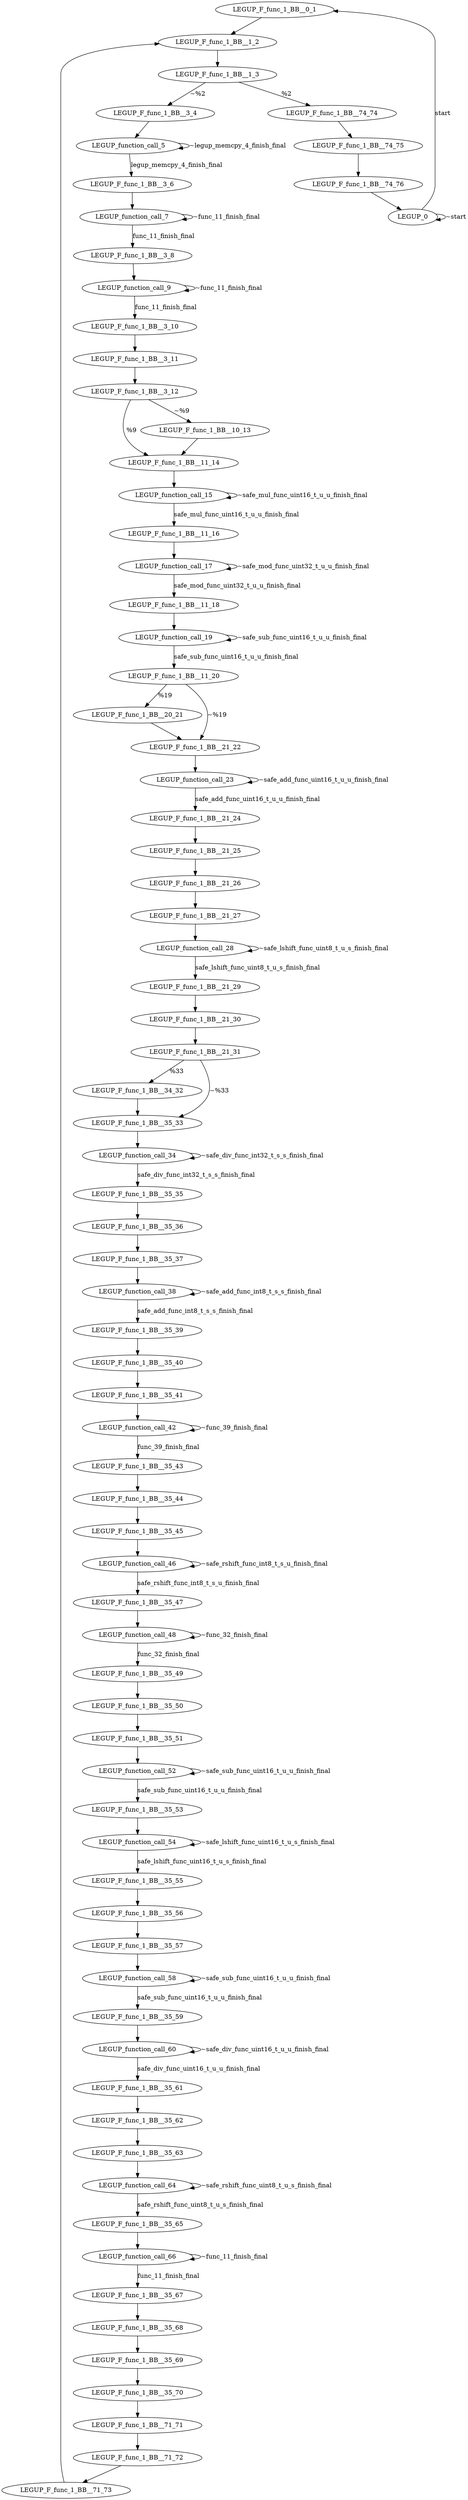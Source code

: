 digraph {
Node0x341ab10[label="LEGUP_F_func_1_BB__0_1"];
Node0x341a940[label="LEGUP_0"];
Node0x341a940 -> Node0x341ab10[label="start"];
Node0x341a940 -> Node0x341a940[label="~start"];
Node0x341ac90[label="LEGUP_F_func_1_BB__1_2"];
Node0x341ab10 -> Node0x341ac90;
Node0x3417b90[label="LEGUP_F_func_1_BB__1_3"];
Node0x341ac90 -> Node0x3417b90;
Node0x3416e90[label="LEGUP_F_func_1_BB__74_74"];
Node0x3417b90 -> Node0x3416e90[label="%2"];
Node0x341ae10[label="LEGUP_F_func_1_BB__3_4"];
Node0x3417b90 -> Node0x341ae10[label="~%2"];
Node0x3861120[label="LEGUP_function_call_5"];
Node0x341ae10 -> Node0x3861120;
Node0x3417ea0[label="LEGUP_F_func_1_BB__3_6"];
Node0x3861120 -> Node0x3417ea0[label="legup_memcpy_4_finish_final"];
Node0x3861120 -> Node0x3861120[label="~legup_memcpy_4_finish_final"];
Node0x3867f10[label="LEGUP_function_call_7"];
Node0x3417ea0 -> Node0x3867f10;
Node0x3417f70[label="LEGUP_F_func_1_BB__3_8"];
Node0x3867f10 -> Node0x3417f70[label="func_11_finish_final"];
Node0x3867f10 -> Node0x3867f10[label="~func_11_finish_final"];
Node0x386e470[label="LEGUP_function_call_9"];
Node0x3417f70 -> Node0x386e470;
Node0x3418040[label="LEGUP_F_func_1_BB__3_10"];
Node0x386e470 -> Node0x3418040[label="func_11_finish_final"];
Node0x386e470 -> Node0x386e470[label="~func_11_finish_final"];
Node0x3418110[label="LEGUP_F_func_1_BB__3_11"];
Node0x3418040 -> Node0x3418110;
Node0x34181e0[label="LEGUP_F_func_1_BB__3_12"];
Node0x3418110 -> Node0x34181e0;
Node0x341b110[label="LEGUP_F_func_1_BB__11_14"];
Node0x34181e0 -> Node0x341b110[label="%9"];
Node0x341af90[label="LEGUP_F_func_1_BB__10_13"];
Node0x34181e0 -> Node0x341af90[label="~%9"];
Node0x341af90 -> Node0x341b110;
Node0x3872d50[label="LEGUP_function_call_15"];
Node0x341b110 -> Node0x3872d50;
Node0x3418650[label="LEGUP_F_func_1_BB__11_16"];
Node0x3872d50 -> Node0x3418650[label="safe_mul_func_uint16_t_u_u_finish_final"];
Node0x3872d50 -> Node0x3872d50[label="~safe_mul_func_uint16_t_u_u_finish_final"];
Node0x3879560[label="LEGUP_function_call_17"];
Node0x3418650 -> Node0x3879560;
Node0x3418720[label="LEGUP_F_func_1_BB__11_18"];
Node0x3879560 -> Node0x3418720[label="safe_mod_func_uint32_t_u_u_finish_final"];
Node0x3879560 -> Node0x3879560[label="~safe_mod_func_uint32_t_u_u_finish_final"];
Node0x386f960[label="LEGUP_function_call_19"];
Node0x3418720 -> Node0x386f960;
Node0x34187f0[label="LEGUP_F_func_1_BB__11_20"];
Node0x386f960 -> Node0x34187f0[label="safe_sub_func_uint16_t_u_u_finish_final"];
Node0x386f960 -> Node0x386f960[label="~safe_sub_func_uint16_t_u_u_finish_final"];
Node0x341b290[label="LEGUP_F_func_1_BB__20_21"];
Node0x34187f0 -> Node0x341b290[label="%19"];
Node0x3416890[label="LEGUP_F_func_1_BB__21_22"];
Node0x34187f0 -> Node0x3416890[label="~%19"];
Node0x341b290 -> Node0x3416890;
Node0x38876c0[label="LEGUP_function_call_23"];
Node0x3416890 -> Node0x38876c0;
Node0x3418ad0[label="LEGUP_F_func_1_BB__21_24"];
Node0x38876c0 -> Node0x3418ad0[label="safe_add_func_uint16_t_u_u_finish_final"];
Node0x38876c0 -> Node0x38876c0[label="~safe_add_func_uint16_t_u_u_finish_final"];
Node0x3418ba0[label="LEGUP_F_func_1_BB__21_25"];
Node0x3418ad0 -> Node0x3418ba0;
Node0x3418c70[label="LEGUP_F_func_1_BB__21_26"];
Node0x3418ba0 -> Node0x3418c70;
Node0x3418d40[label="LEGUP_F_func_1_BB__21_27"];
Node0x3418c70 -> Node0x3418d40;
Node0x388e0b0[label="LEGUP_function_call_28"];
Node0x3418d40 -> Node0x388e0b0;
Node0x3418e10[label="LEGUP_F_func_1_BB__21_29"];
Node0x388e0b0 -> Node0x3418e10[label="safe_lshift_func_uint8_t_u_s_finish_final"];
Node0x388e0b0 -> Node0x388e0b0[label="~safe_lshift_func_uint8_t_u_s_finish_final"];
Node0x3418ee0[label="LEGUP_F_func_1_BB__21_30"];
Node0x3418e10 -> Node0x3418ee0;
Node0x3418fe0[label="LEGUP_F_func_1_BB__21_31"];
Node0x3418ee0 -> Node0x3418fe0;
Node0x3416a10[label="LEGUP_F_func_1_BB__34_32"];
Node0x3418fe0 -> Node0x3416a10[label="%33"];
Node0x3416b90[label="LEGUP_F_func_1_BB__35_33"];
Node0x3418fe0 -> Node0x3416b90[label="~%33"];
Node0x3416a10 -> Node0x3416b90;
Node0x3895700[label="LEGUP_function_call_34"];
Node0x3416b90 -> Node0x3895700;
Node0x3419470[label="LEGUP_F_func_1_BB__35_35"];
Node0x3895700 -> Node0x3419470[label="safe_div_func_int32_t_s_s_finish_final"];
Node0x3895700 -> Node0x3895700[label="~safe_div_func_int32_t_s_s_finish_final"];
Node0x3419540[label="LEGUP_F_func_1_BB__35_36"];
Node0x3419470 -> Node0x3419540;
Node0x3419610[label="LEGUP_F_func_1_BB__35_37"];
Node0x3419540 -> Node0x3419610;
Node0x389d2f0[label="LEGUP_function_call_38"];
Node0x3419610 -> Node0x389d2f0;
Node0x34196e0[label="LEGUP_F_func_1_BB__35_39"];
Node0x389d2f0 -> Node0x34196e0[label="safe_add_func_int8_t_s_s_finish_final"];
Node0x389d2f0 -> Node0x389d2f0[label="~safe_add_func_int8_t_s_s_finish_final"];
Node0x34197b0[label="LEGUP_F_func_1_BB__35_40"];
Node0x34196e0 -> Node0x34197b0;
Node0x3419880[label="LEGUP_F_func_1_BB__35_41"];
Node0x34197b0 -> Node0x3419880;
Node0x38a3ee0[label="LEGUP_function_call_42"];
Node0x3419880 -> Node0x38a3ee0;
Node0x3419980[label="LEGUP_F_func_1_BB__35_43"];
Node0x38a3ee0 -> Node0x3419980[label="func_39_finish_final"];
Node0x38a3ee0 -> Node0x38a3ee0[label="~func_39_finish_final"];
Node0x3419a80[label="LEGUP_F_func_1_BB__35_44"];
Node0x3419980 -> Node0x3419a80;
Node0x3419b80[label="LEGUP_F_func_1_BB__35_45"];
Node0x3419a80 -> Node0x3419b80;
Node0x38aa7d0[label="LEGUP_function_call_46"];
Node0x3419b80 -> Node0x38aa7d0;
Node0x3419c80[label="LEGUP_F_func_1_BB__35_47"];
Node0x38aa7d0 -> Node0x3419c80[label="safe_rshift_func_int8_t_s_u_finish_final"];
Node0x38aa7d0 -> Node0x38aa7d0[label="~safe_rshift_func_int8_t_s_u_finish_final"];
Node0x38b11f0[label="LEGUP_function_call_48"];
Node0x3419c80 -> Node0x38b11f0;
Node0x3419d80[label="LEGUP_F_func_1_BB__35_49"];
Node0x38b11f0 -> Node0x3419d80[label="func_32_finish_final"];
Node0x38b11f0 -> Node0x38b11f0[label="~func_32_finish_final"];
Node0x3419e80[label="LEGUP_F_func_1_BB__35_50"];
Node0x3419d80 -> Node0x3419e80;
Node0x3419f80[label="LEGUP_F_func_1_BB__35_51"];
Node0x3419e80 -> Node0x3419f80;
Node0x38b80e0[label="LEGUP_function_call_52"];
Node0x3419f80 -> Node0x38b80e0;
Node0x341a080[label="LEGUP_F_func_1_BB__35_53"];
Node0x38b80e0 -> Node0x341a080[label="safe_sub_func_uint16_t_u_u_finish_final"];
Node0x38b80e0 -> Node0x38b80e0[label="~safe_sub_func_uint16_t_u_u_finish_final"];
Node0x38bc8a0[label="LEGUP_function_call_54"];
Node0x341a080 -> Node0x38bc8a0;
Node0x341a180[label="LEGUP_F_func_1_BB__35_55"];
Node0x38bc8a0 -> Node0x341a180[label="safe_lshift_func_uint16_t_u_s_finish_final"];
Node0x38bc8a0 -> Node0x38bc8a0[label="~safe_lshift_func_uint16_t_u_s_finish_final"];
Node0x341a280[label="LEGUP_F_func_1_BB__35_56"];
Node0x341a180 -> Node0x341a280;
Node0x341a380[label="LEGUP_F_func_1_BB__35_57"];
Node0x341a280 -> Node0x341a380;
Node0x38c3590[label="LEGUP_function_call_58"];
Node0x341a380 -> Node0x38c3590;
Node0x3428e90[label="LEGUP_F_func_1_BB__35_59"];
Node0x38c3590 -> Node0x3428e90[label="safe_sub_func_uint16_t_u_u_finish_final"];
Node0x38c3590 -> Node0x38c3590[label="~safe_sub_func_uint16_t_u_u_finish_final"];
Node0x38c7c70[label="LEGUP_function_call_60"];
Node0x3428e90 -> Node0x38c7c70;
Node0x3428fd0[label="LEGUP_F_func_1_BB__35_61"];
Node0x38c7c70 -> Node0x3428fd0[label="safe_div_func_uint16_t_u_u_finish_final"];
Node0x38c7c70 -> Node0x38c7c70[label="~safe_div_func_uint16_t_u_u_finish_final"];
Node0x3429110[label="LEGUP_F_func_1_BB__35_62"];
Node0x3428fd0 -> Node0x3429110;
Node0x3429250[label="LEGUP_F_func_1_BB__35_63"];
Node0x3429110 -> Node0x3429250;
Node0x38d0700[label="LEGUP_function_call_64"];
Node0x3429250 -> Node0x38d0700;
Node0x3429390[label="LEGUP_F_func_1_BB__35_65"];
Node0x38d0700 -> Node0x3429390[label="safe_rshift_func_uint8_t_u_s_finish_final"];
Node0x38d0700 -> Node0x38d0700[label="~safe_rshift_func_uint8_t_u_s_finish_final"];
Node0x38d72e0[label="LEGUP_function_call_66"];
Node0x3429390 -> Node0x38d72e0;
Node0x34294d0[label="LEGUP_F_func_1_BB__35_67"];
Node0x38d72e0 -> Node0x34294d0[label="func_11_finish_final"];
Node0x38d72e0 -> Node0x38d72e0[label="~func_11_finish_final"];
Node0x3429610[label="LEGUP_F_func_1_BB__35_68"];
Node0x34294d0 -> Node0x3429610;
Node0x3429750[label="LEGUP_F_func_1_BB__35_69"];
Node0x3429610 -> Node0x3429750;
Node0x3429890[label="LEGUP_F_func_1_BB__35_70"];
Node0x3429750 -> Node0x3429890;
Node0x3416d10[label="LEGUP_F_func_1_BB__71_71"];
Node0x3429890 -> Node0x3416d10;
Node0x3417680[label="LEGUP_F_func_1_BB__71_72"];
Node0x3416d10 -> Node0x3417680;
Node0x3417750[label="LEGUP_F_func_1_BB__71_73"];
Node0x3417680 -> Node0x3417750;
Node0x3417750 -> Node0x341ac90;
Node0x342aba0[label="LEGUP_F_func_1_BB__74_75"];
Node0x3416e90 -> Node0x342aba0;
Node0x342ac70[label="LEGUP_F_func_1_BB__74_76"];
Node0x342aba0 -> Node0x342ac70;
Node0x342ac70 -> Node0x341a940;
}

